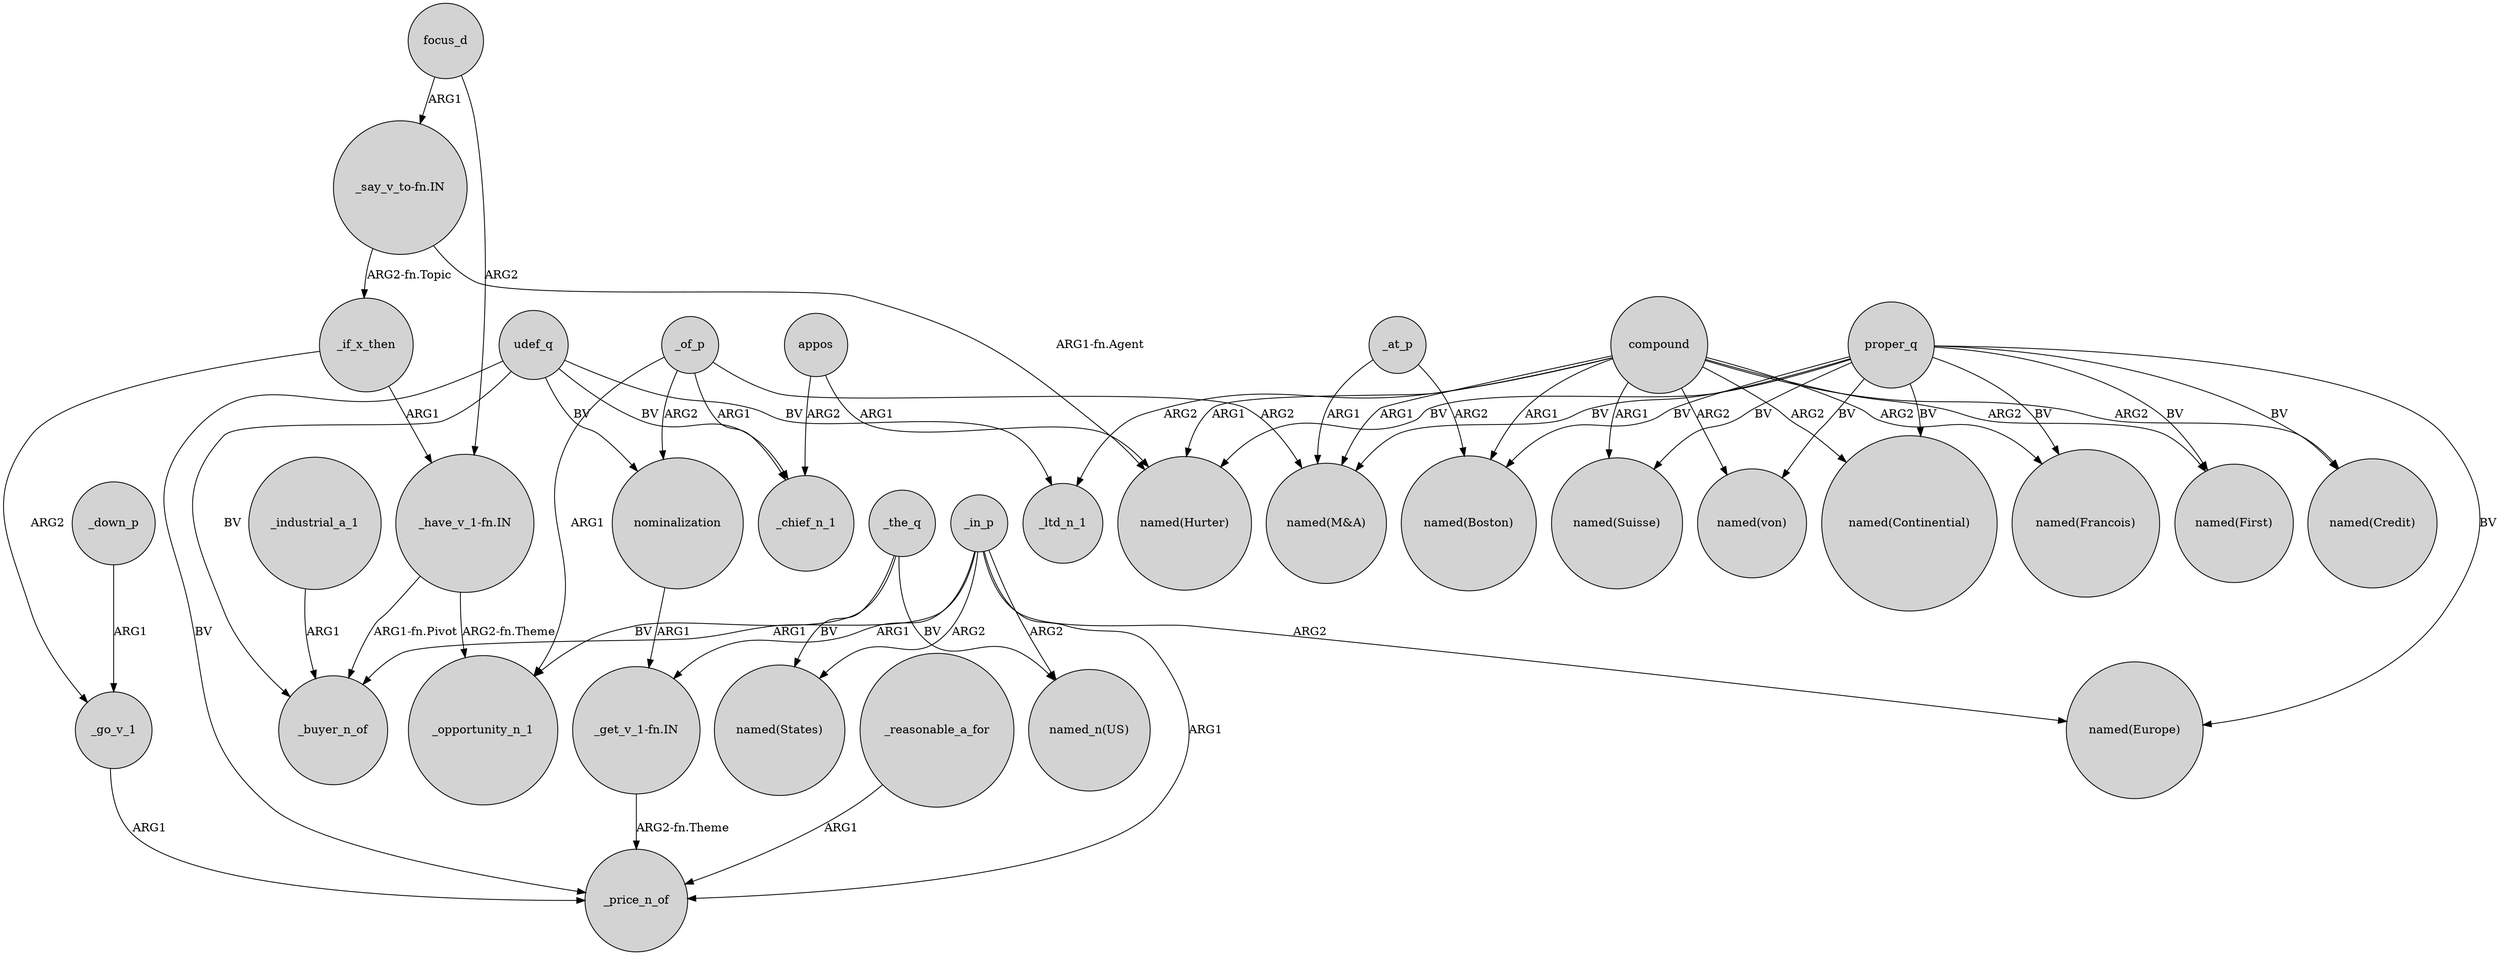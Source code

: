 digraph {
	node [shape=circle style=filled]
	proper_q -> "named(M&A)" [label=BV]
	proper_q -> "named(Continential)" [label=BV]
	_if_x_then -> _go_v_1 [label=ARG2]
	_of_p -> _opportunity_n_1 [label=ARG1]
	"_get_v_1-fn.IN" -> _price_n_of [label="ARG2-fn.Theme"]
	appos -> "named(Hurter)" [label=ARG1]
	"_say_v_to-fn.IN" -> _if_x_then [label="ARG2-fn.Topic"]
	proper_q -> "named(Boston)" [label=BV]
	udef_q -> _price_n_of [label=BV]
	udef_q -> _buyer_n_of [label=BV]
	compound -> "named(Francois)" [label=ARG2]
	appos -> _chief_n_1 [label=ARG2]
	focus_d -> "_have_v_1-fn.IN" [label=ARG2]
	proper_q -> "named(Suisse)" [label=BV]
	_in_p -> "named(Europe)" [label=ARG2]
	proper_q -> "named(Credit)" [label=BV]
	proper_q -> "named(von)" [label=BV]
	compound -> "named(von)" [label=ARG2]
	proper_q -> "named(First)" [label=BV]
	"_have_v_1-fn.IN" -> _opportunity_n_1 [label="ARG2-fn.Theme"]
	compound -> "named(First)" [label=ARG2]
	_of_p -> "named(M&A)" [label=ARG2]
	compound -> "named(M&A)" [label=ARG1]
	_the_q -> "named(States)" [label=BV]
	_of_p -> _chief_n_1 [label=ARG1]
	_in_p -> "named_n(US)" [label=ARG2]
	compound -> "named(Credit)" [label=ARG2]
	_the_q -> "named_n(US)" [label=BV]
	compound -> "named(Boston)" [label=ARG1]
	nominalization -> "_get_v_1-fn.IN" [label=ARG1]
	_if_x_then -> "_have_v_1-fn.IN" [label=ARG1]
	_in_p -> "_get_v_1-fn.IN" [label=ARG1]
	_reasonable_a_for -> _price_n_of [label=ARG1]
	compound -> "named(Continential)" [label=ARG2]
	udef_q -> _chief_n_1 [label=BV]
	proper_q -> "named(Francois)" [label=BV]
	compound -> "named(Suisse)" [label=ARG1]
	_of_p -> nominalization [label=ARG2]
	proper_q -> "named(Europe)" [label=BV]
	_the_q -> _opportunity_n_1 [label=BV]
	_at_p -> "named(M&A)" [label=ARG1]
	_at_p -> "named(Boston)" [label=ARG2]
	udef_q -> nominalization [label=BV]
	_down_p -> _go_v_1 [label=ARG1]
	proper_q -> "named(Hurter)" [label=BV]
	_in_p -> "named(States)" [label=ARG2]
	compound -> _ltd_n_1 [label=ARG2]
	_go_v_1 -> _price_n_of [label=ARG1]
	_in_p -> _buyer_n_of [label=ARG1]
	compound -> "named(Hurter)" [label=ARG1]
	udef_q -> _ltd_n_1 [label=BV]
	_in_p -> _price_n_of [label=ARG1]
	"_have_v_1-fn.IN" -> _buyer_n_of [label="ARG1-fn.Pivot"]
	"_say_v_to-fn.IN" -> "named(Hurter)" [label="ARG1-fn.Agent"]
	_industrial_a_1 -> _buyer_n_of [label=ARG1]
	focus_d -> "_say_v_to-fn.IN" [label=ARG1]
}
